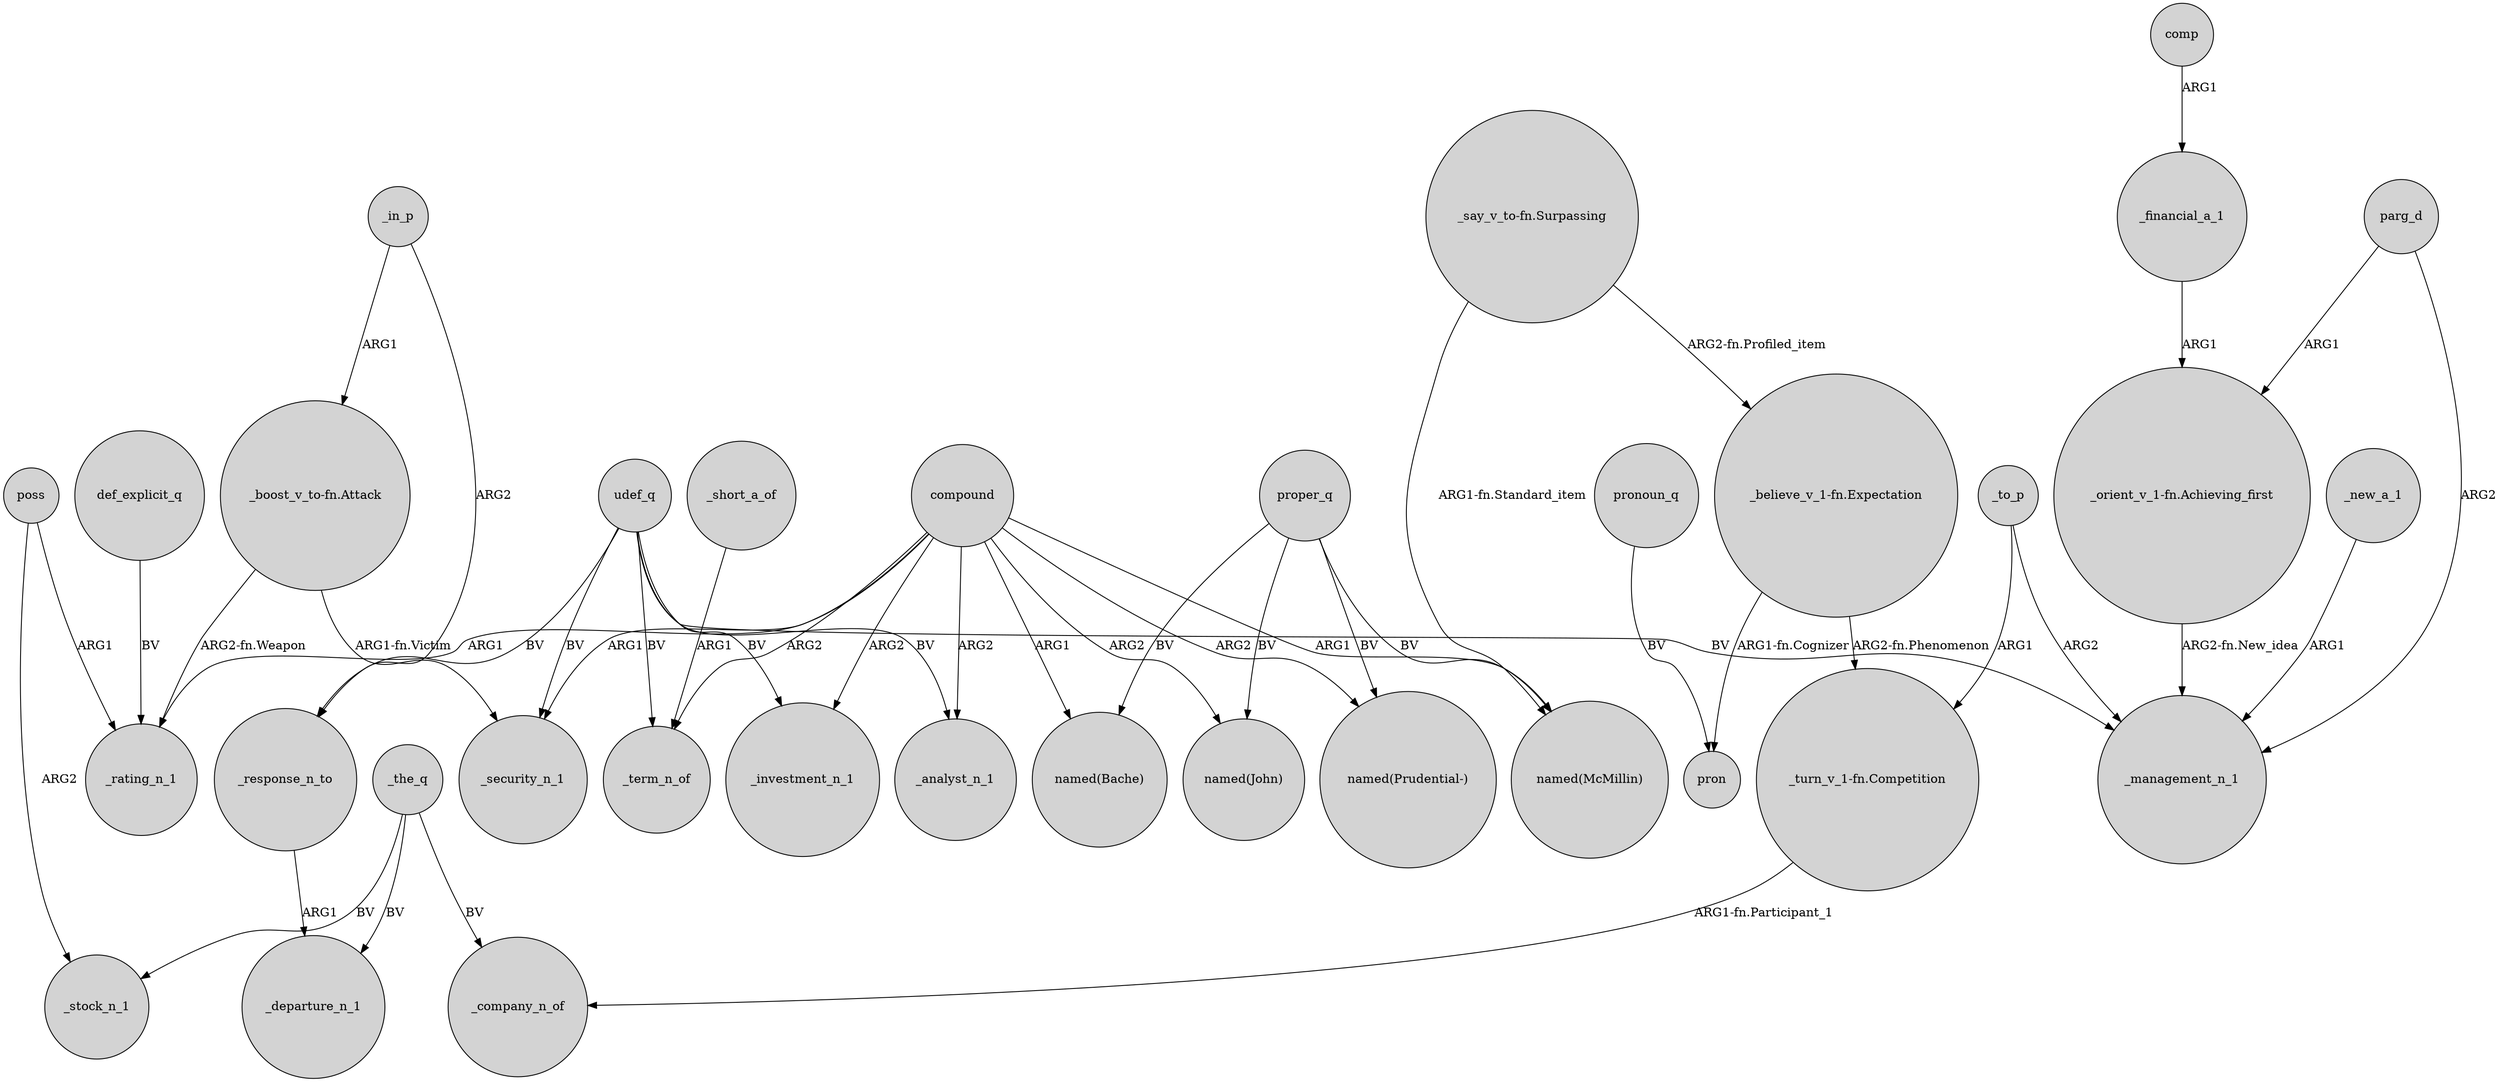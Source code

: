 digraph {
	node [shape=circle style=filled]
	udef_q -> _term_n_of [label=BV]
	poss -> _rating_n_1 [label=ARG1]
	_the_q -> _departure_n_1 [label=BV]
	"_believe_v_1-fn.Expectation" -> "_turn_v_1-fn.Competition" [label="ARG2-fn.Phenomenon"]
	"_orient_v_1-fn.Achieving_first" -> _management_n_1 [label="ARG2-fn.New_idea"]
	udef_q -> _analyst_n_1 [label=BV]
	compound -> _term_n_of [label=ARG2]
	compound -> "named(Bache)" [label=ARG1]
	compound -> _investment_n_1 [label=ARG2]
	compound -> "named(McMillin)" [label=ARG1]
	_new_a_1 -> _management_n_1 [label=ARG1]
	compound -> _analyst_n_1 [label=ARG2]
	def_explicit_q -> _rating_n_1 [label=BV]
	udef_q -> _security_n_1 [label=BV]
	udef_q -> _management_n_1 [label=BV]
	pronoun_q -> pron [label=BV]
	_the_q -> _stock_n_1 [label=BV]
	"_turn_v_1-fn.Competition" -> _company_n_of [label="ARG1-fn.Participant_1"]
	compound -> "named(John)" [label=ARG2]
	parg_d -> _management_n_1 [label=ARG2]
	parg_d -> "_orient_v_1-fn.Achieving_first" [label=ARG1]
	compound -> "named(Prudential-)" [label=ARG2]
	compound -> _security_n_1 [label=ARG1]
	proper_q -> "named(John)" [label=BV]
	_in_p -> "_boost_v_to-fn.Attack" [label=ARG1]
	"_say_v_to-fn.Surpassing" -> "named(McMillin)" [label="ARG1-fn.Standard_item"]
	"_say_v_to-fn.Surpassing" -> "_believe_v_1-fn.Expectation" [label="ARG2-fn.Profiled_item"]
	proper_q -> "named(McMillin)" [label=BV]
	udef_q -> _investment_n_1 [label=BV]
	_short_a_of -> _term_n_of [label=ARG1]
	_financial_a_1 -> "_orient_v_1-fn.Achieving_first" [label=ARG1]
	_response_n_to -> _departure_n_1 [label=ARG1]
	proper_q -> "named(Prudential-)" [label=BV]
	_to_p -> _management_n_1 [label=ARG2]
	"_boost_v_to-fn.Attack" -> _security_n_1 [label="ARG1-fn.Victim"]
	"_believe_v_1-fn.Expectation" -> pron [label="ARG1-fn.Cognizer"]
	udef_q -> _response_n_to [label=BV]
	_to_p -> "_turn_v_1-fn.Competition" [label=ARG1]
	poss -> _stock_n_1 [label=ARG2]
	proper_q -> "named(Bache)" [label=BV]
	comp -> _financial_a_1 [label=ARG1]
	_the_q -> _company_n_of [label=BV]
	_in_p -> _response_n_to [label=ARG2]
	"_boost_v_to-fn.Attack" -> _rating_n_1 [label="ARG2-fn.Weapon"]
	compound -> _rating_n_1 [label=ARG1]
}
